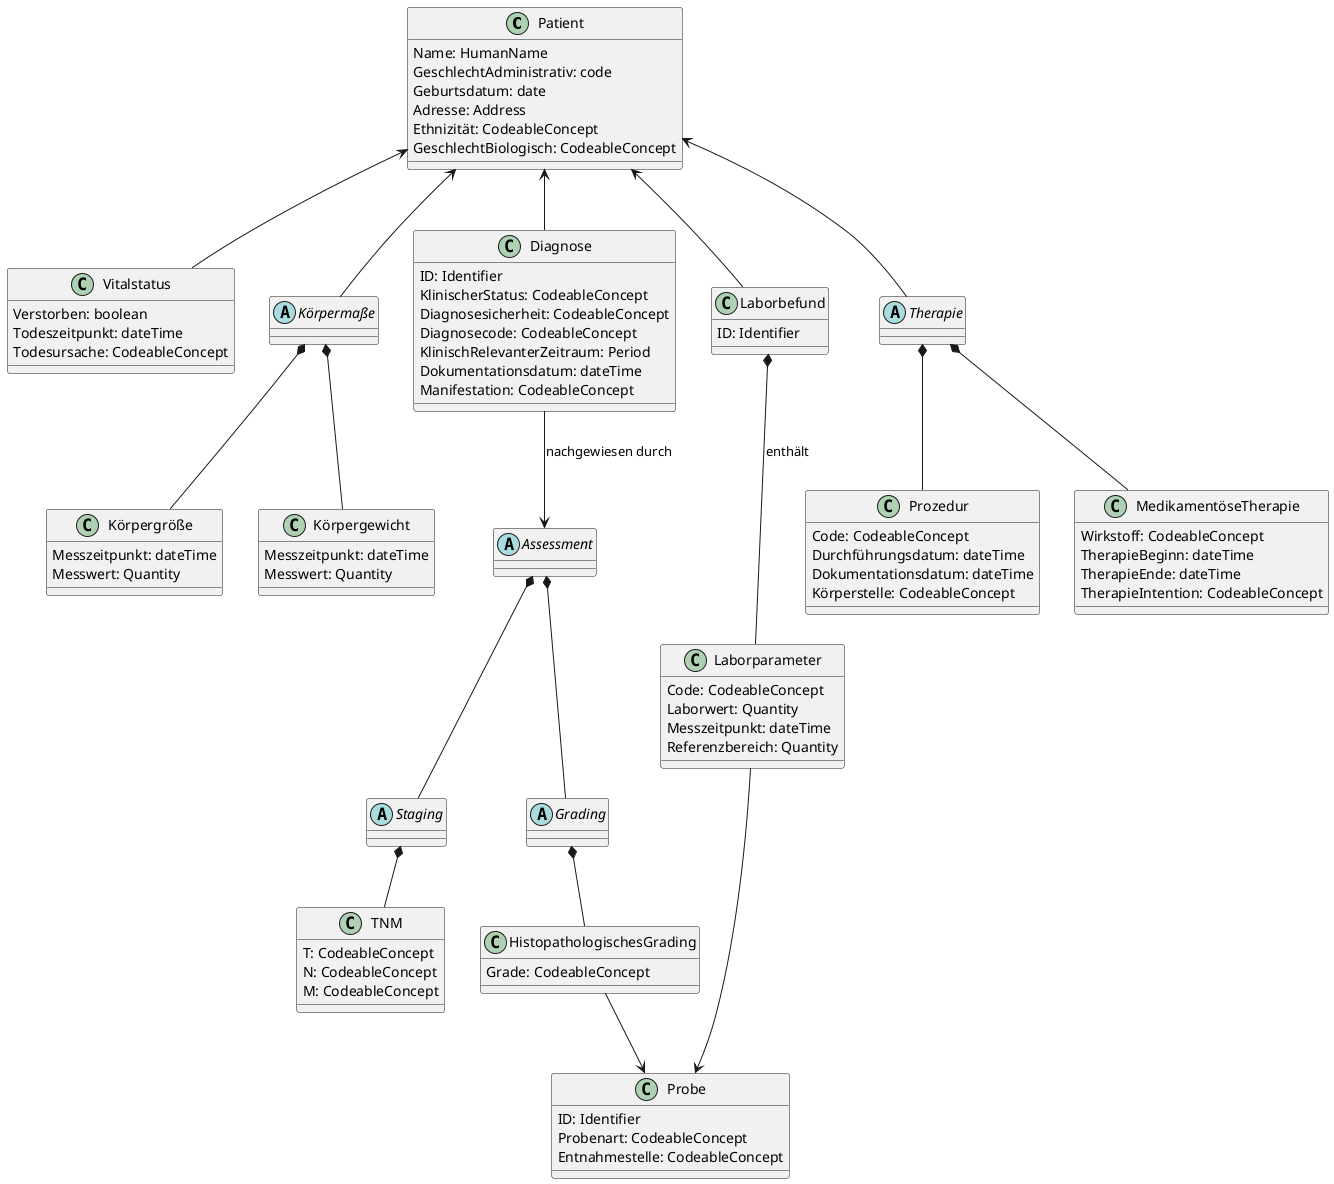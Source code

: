 @startuml "GOLD" 
skinparam groupInheritance 2

class Patient {
    Name: HumanName
    GeschlechtAdministrativ: code
    Geburtsdatum: date 
    Adresse: Address
    Ethnizität: CodeableConcept
    GeschlechtBiologisch: CodeableConcept
}

class Vitalstatus {
    Verstorben: boolean
    Todeszeitpunkt: dateTime
    Todesursache: CodeableConcept
}

Patient <-- Vitalstatus

abstract Körpermaße {

}

Patient <-- Körpermaße

class Körpergröße {
    Messzeitpunkt: dateTime
    Messwert: Quantity
}

Körpermaße *-- Körpergröße

class Körpergewicht {
    Messzeitpunkt: dateTime
    Messwert: Quantity
}

Körpermaße *-- Körpergewicht

class Diagnose {
    ID: Identifier
    KlinischerStatus: CodeableConcept
    Diagnosesicherheit: CodeableConcept
    Diagnosecode: CodeableConcept
    KlinischRelevanterZeitraum: Period
    Dokumentationsdatum: dateTime
    Manifestation: CodeableConcept
}

Patient <-- Diagnose

class Laborbefund {
    ID: Identifier
}

Patient <-- Laborbefund

class Laborparameter {
    Code: CodeableConcept
    Laborwert: Quantity
    Messzeitpunkt: dateTime
    Referenzbereich: Quantity
}

class Probe {
    ID: Identifier
    Probenart: CodeableConcept
    Entnahmestelle: CodeableConcept
}

Laborbefund *-- Laborparameter : enthält
Laborparameter --> Probe

abstract Assessment {

}

abstract Staging {

}

abstract Grading {

}

class TNM {
    T: CodeableConcept
    N: CodeableConcept
    M: CodeableConcept
}

class HistopathologischesGrading {
    Grade: CodeableConcept
}

Assessment *-- Staging
Assessment *-- Grading
Staging *-- TNM
Grading *-- HistopathologischesGrading
Diagnose --> Assessment : nachgewiesen durch
HistopathologischesGrading --> Probe

abstract Therapie {

}

class Prozedur {
    Code: CodeableConcept
    Durchführungsdatum: dateTime
    Dokumentationsdatum: dateTime
    Körperstelle: CodeableConcept
}

Therapie *-- Prozedur

class MedikamentöseTherapie {
    Wirkstoff: CodeableConcept
    TherapieBeginn: dateTime
    TherapieEnde: dateTime
    TherapieIntention: CodeableConcept
}

Therapie *-- MedikamentöseTherapie
Patient <-- Therapie

@enduml